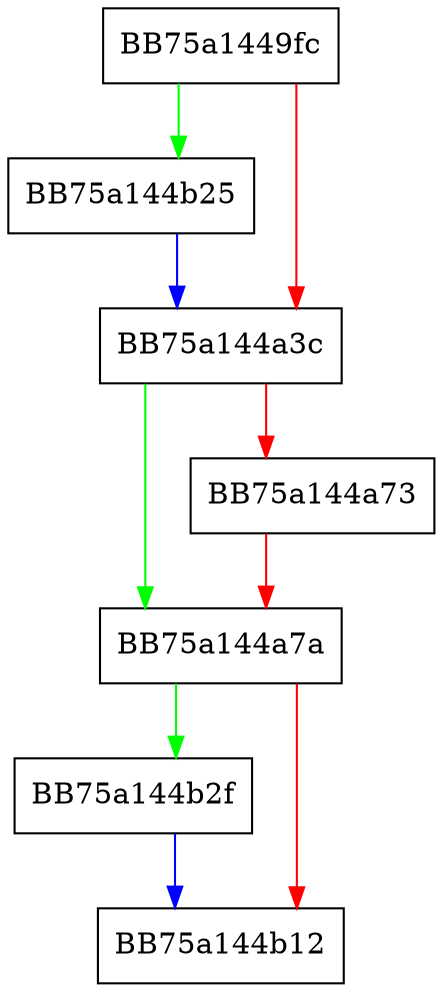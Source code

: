 digraph Initialize {
  node [shape="box"];
  graph [splines=ortho];
  BB75a1449fc -> BB75a144b25 [color="green"];
  BB75a1449fc -> BB75a144a3c [color="red"];
  BB75a144a3c -> BB75a144a7a [color="green"];
  BB75a144a3c -> BB75a144a73 [color="red"];
  BB75a144a73 -> BB75a144a7a [color="red"];
  BB75a144a7a -> BB75a144b2f [color="green"];
  BB75a144a7a -> BB75a144b12 [color="red"];
  BB75a144b25 -> BB75a144a3c [color="blue"];
  BB75a144b2f -> BB75a144b12 [color="blue"];
}